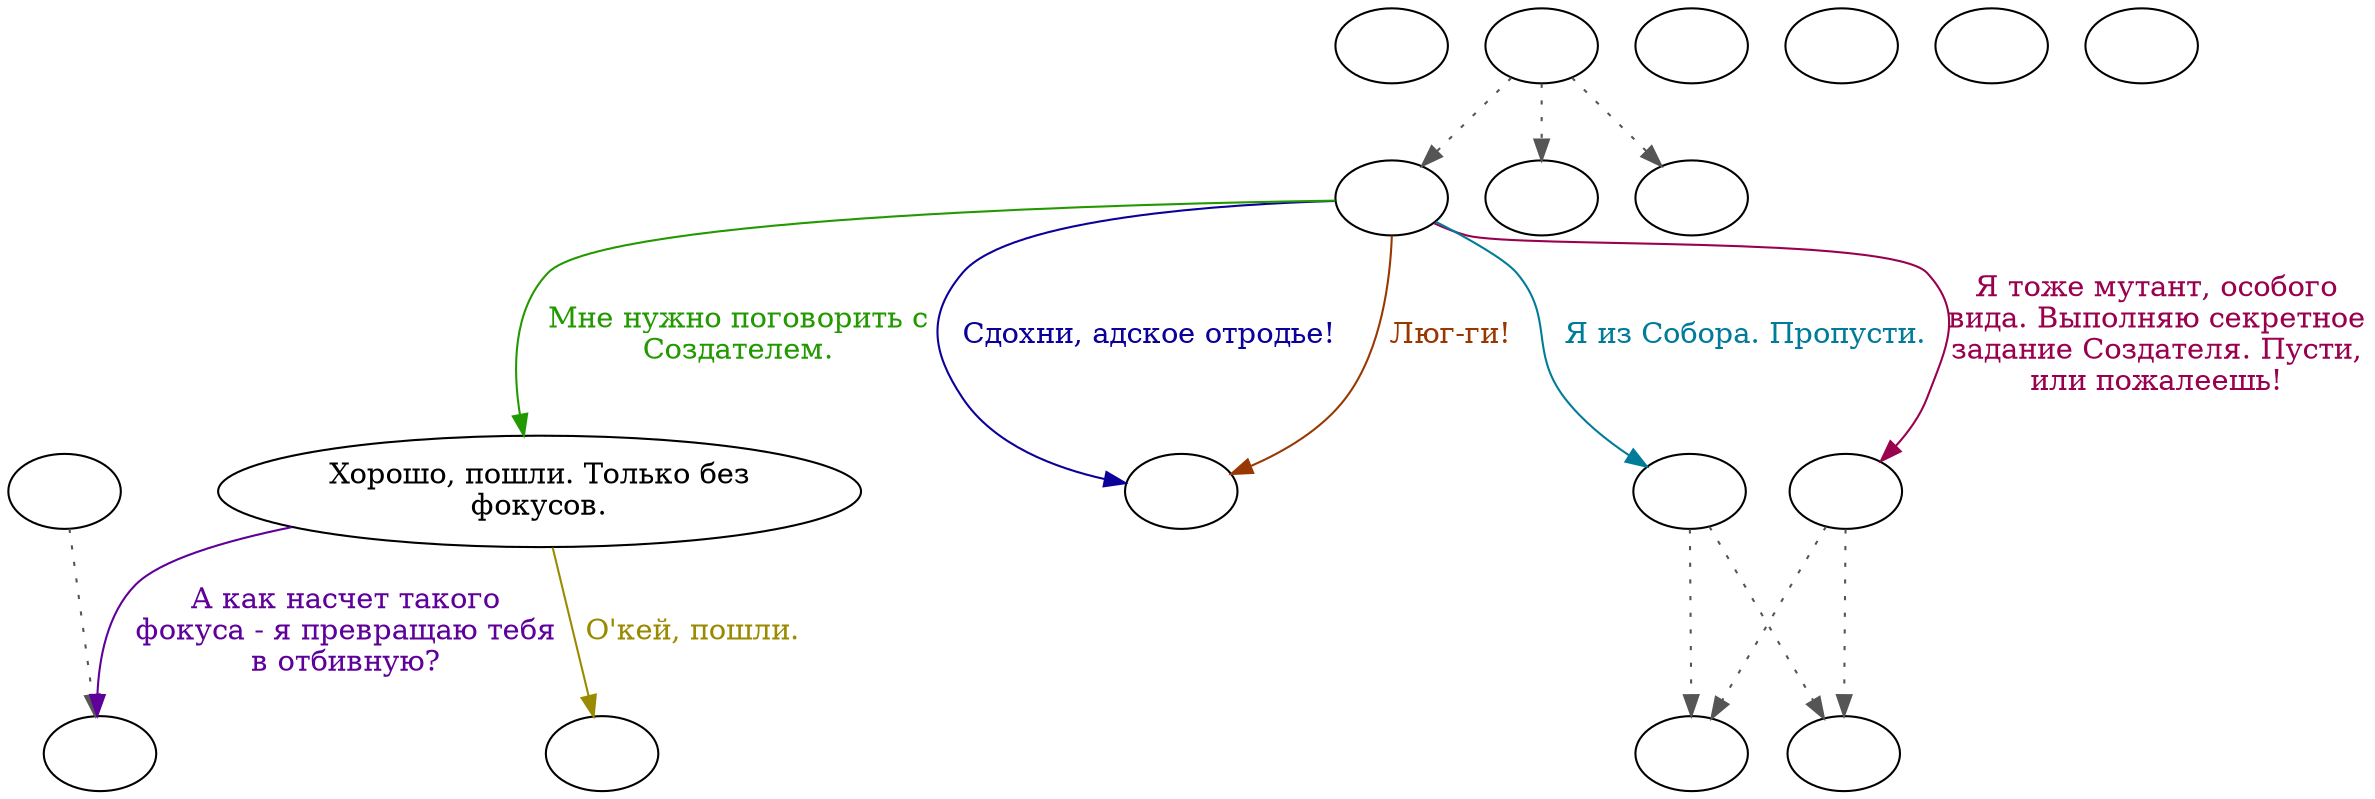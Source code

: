 digraph gensupr {
  "start" [style=filled       fillcolor="#FFFFFF"       color="#000000"]
  "start" [label=""]
  "combat_p_proc" [style=filled       fillcolor="#FFFFFF"       color="#000000"]
  "combat_p_proc" -> "GenSuprAlert" [style=dotted color="#555555"]
  "combat_p_proc" [label=""]
  "critter_p_proc" [style=filled       fillcolor="#FFFFFF"       color="#000000"]
  "critter_p_proc" [label=""]
  "destroy_p_proc" [style=filled       fillcolor="#FFFFFF"       color="#000000"]
  "destroy_p_proc" [label=""]
  "pickup_p_proc" [style=filled       fillcolor="#FFFFFF"       color="#000000"]
  "pickup_p_proc" [label=""]
  "talk_p_proc" [style=filled       fillcolor="#FFFFFF"       color="#000000"]
  "talk_p_proc" -> "GenSupr08" [style=dotted color="#555555"]
  "talk_p_proc" -> "GenSupr00" [style=dotted color="#555555"]
  "talk_p_proc" -> "GenSupr03" [style=dotted color="#555555"]
  "talk_p_proc" [label=""]
  "map_enter_p_proc" [style=filled       fillcolor="#FFFFFF"       color="#000000"]
  "map_enter_p_proc" [label=""]
  "GenSupr00" [style=filled       fillcolor="#FFFFFF"       color="#000000"]
  "GenSupr00" [label=""]
  "GenSupr03" [style=filled       fillcolor="#FFFFFF"       color="#000000"]
  "GenSupr03" [label=""]
  "GenSupr03" -> "GenSupr04" [label="Люг-ги!" color="#993700" fontcolor="#993700"]
  "GenSupr03" -> "GenSupr04" [label="Сдохни, адское отродье!" color="#0B0099" fontcolor="#0B0099"]
  "GenSupr03" -> "GenSupr05" [label="Мне нужно поговорить с\nСоздателем." color="#229900" fontcolor="#229900"]
  "GenSupr03" -> "GenSupr03a" [label="Я тоже мутант, особого\nвида. Выполняю секретное\nзадание Создателя. Пусти,\nили пожалеешь!" color="#99004E" fontcolor="#99004E"]
  "GenSupr03" -> "GenSupr03b" [label="Я из Собора. Пропусти." color="#007B99" fontcolor="#007B99"]
  "GenSupr03a" [style=filled       fillcolor="#FFFFFF"       color="#000000"]
  "GenSupr03a" -> "GenSupr07" [style=dotted color="#555555"]
  "GenSupr03a" -> "GenSupr06" [style=dotted color="#555555"]
  "GenSupr03a" [label=""]
  "GenSupr03b" [style=filled       fillcolor="#FFFFFF"       color="#000000"]
  "GenSupr03b" -> "GenSupr07" [style=dotted color="#555555"]
  "GenSupr03b" -> "GenSupr06" [style=dotted color="#555555"]
  "GenSupr03b" [label=""]
  "GenSupr04" [style=filled       fillcolor="#FFFFFF"       color="#000000"]
  "GenSupr04" [label=""]
  "GenSupr05" [style=filled       fillcolor="#FFFFFF"       color="#000000"]
  "GenSupr05" [label="Хорошо, пошли. Только без\nфокусов."]
  "GenSupr05" -> "GenSuprxx" [label="О'кей, пошли." color="#998A00" fontcolor="#998A00"]
  "GenSupr05" -> "GenSuprAlert" [label="А как насчет такого\nфокуса - я превращаю тебя\nв отбивную?" color="#5E0099" fontcolor="#5E0099"]
  "GenSupr06" [style=filled       fillcolor="#FFFFFF"       color="#000000"]
  "GenSupr06" [label=""]
  "GenSupr07" [style=filled       fillcolor="#FFFFFF"       color="#000000"]
  "GenSupr07" [label=""]
  "GenSupr08" [style=filled       fillcolor="#FFFFFF"       color="#000000"]
  "GenSupr08" [label=""]
  "GenSuprAlert" [style=filled       fillcolor="#FFFFFF"       color="#000000"]
  "GenSuprAlert" [label=""]
  "GenSuprxx" [style=filled       fillcolor="#FFFFFF"       color="#000000"]
  "GenSuprxx" [label=""]
}